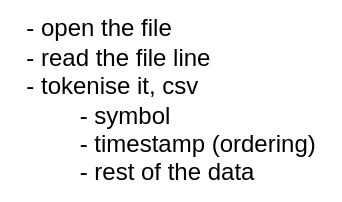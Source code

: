 <mxfile version="27.1.6">
  <diagram name="Page-1" id="WfexeHsj2evNbqmofX9p">
    <mxGraphModel dx="1355" dy="765" grid="1" gridSize="10" guides="1" tooltips="1" connect="1" arrows="1" fold="1" page="1" pageScale="1" pageWidth="850" pageHeight="1100" math="0" shadow="0">
      <root>
        <mxCell id="0" />
        <mxCell id="1" parent="0" />
        <mxCell id="D2QWYEDsG83IHsdTnNHR-3" value="&lt;div align=&quot;left&quot;&gt;- open the file&amp;nbsp;&lt;/div&gt;&lt;div align=&quot;left&quot;&gt;- read the file line &lt;br&gt;&lt;/div&gt;&lt;div align=&quot;left&quot;&gt;- tokenise it, csv&lt;/div&gt;&lt;div align=&quot;left&quot;&gt;&lt;span style=&quot;white-space: pre;&quot;&gt;&#x9;&lt;/span&gt;- symbol&lt;/div&gt;&lt;div align=&quot;left&quot;&gt;&lt;span style=&quot;white-space: pre;&quot;&gt;&#x9;&lt;/span&gt;- timestamp (ordering)&lt;/div&gt;&lt;div align=&quot;left&quot;&gt;&lt;span style=&quot;white-space: pre;&quot;&gt;&#x9;&lt;/span&gt;- rest of the data&lt;/div&gt;" style="text;html=1;align=center;verticalAlign=middle;resizable=0;points=[];autosize=1;strokeColor=none;fillColor=none;" vertex="1" parent="1">
          <mxGeometry x="216" y="133" width="170" height="100" as="geometry" />
        </mxCell>
      </root>
    </mxGraphModel>
  </diagram>
</mxfile>
